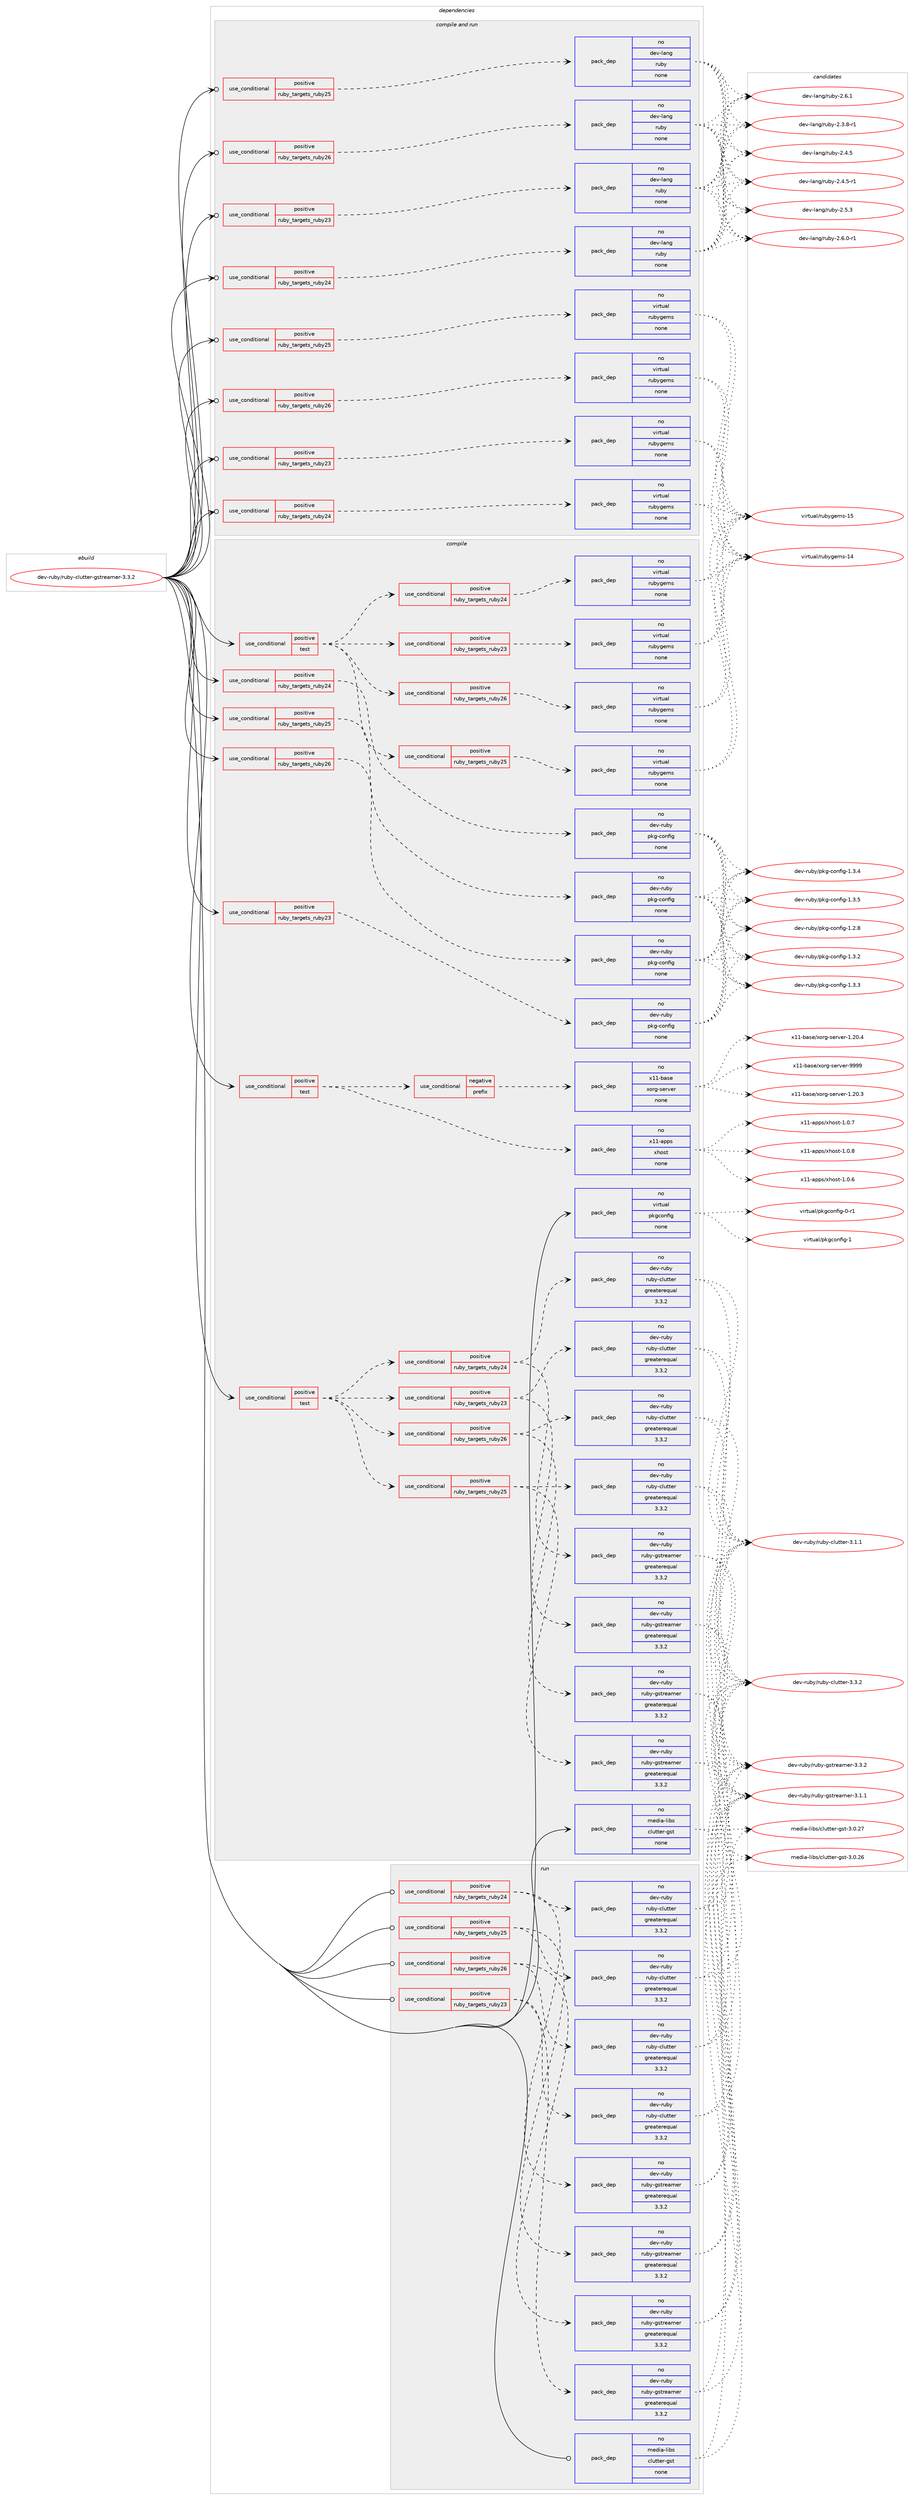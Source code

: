 digraph prolog {

# *************
# Graph options
# *************

newrank=true;
concentrate=true;
compound=true;
graph [rankdir=LR,fontname=Helvetica,fontsize=10,ranksep=1.5];#, ranksep=2.5, nodesep=0.2];
edge  [arrowhead=vee];
node  [fontname=Helvetica,fontsize=10];

# **********
# The ebuild
# **********

subgraph cluster_leftcol {
color=gray;
rank=same;
label=<<i>ebuild</i>>;
id [label="dev-ruby/ruby-clutter-gstreamer-3.3.2", color=red, width=4, href="../dev-ruby/ruby-clutter-gstreamer-3.3.2.svg"];
}

# ****************
# The dependencies
# ****************

subgraph cluster_midcol {
color=gray;
label=<<i>dependencies</i>>;
subgraph cluster_compile {
fillcolor="#eeeeee";
style=filled;
label=<<i>compile</i>>;
subgraph cond414863 {
dependency1522398 [label=<<TABLE BORDER="0" CELLBORDER="1" CELLSPACING="0" CELLPADDING="4"><TR><TD ROWSPAN="3" CELLPADDING="10">use_conditional</TD></TR><TR><TD>positive</TD></TR><TR><TD>ruby_targets_ruby23</TD></TR></TABLE>>, shape=none, color=red];
subgraph pack1084029 {
dependency1522399 [label=<<TABLE BORDER="0" CELLBORDER="1" CELLSPACING="0" CELLPADDING="4" WIDTH="220"><TR><TD ROWSPAN="6" CELLPADDING="30">pack_dep</TD></TR><TR><TD WIDTH="110">no</TD></TR><TR><TD>dev-ruby</TD></TR><TR><TD>pkg-config</TD></TR><TR><TD>none</TD></TR><TR><TD></TD></TR></TABLE>>, shape=none, color=blue];
}
dependency1522398:e -> dependency1522399:w [weight=20,style="dashed",arrowhead="vee"];
}
id:e -> dependency1522398:w [weight=20,style="solid",arrowhead="vee"];
subgraph cond414864 {
dependency1522400 [label=<<TABLE BORDER="0" CELLBORDER="1" CELLSPACING="0" CELLPADDING="4"><TR><TD ROWSPAN="3" CELLPADDING="10">use_conditional</TD></TR><TR><TD>positive</TD></TR><TR><TD>ruby_targets_ruby24</TD></TR></TABLE>>, shape=none, color=red];
subgraph pack1084030 {
dependency1522401 [label=<<TABLE BORDER="0" CELLBORDER="1" CELLSPACING="0" CELLPADDING="4" WIDTH="220"><TR><TD ROWSPAN="6" CELLPADDING="30">pack_dep</TD></TR><TR><TD WIDTH="110">no</TD></TR><TR><TD>dev-ruby</TD></TR><TR><TD>pkg-config</TD></TR><TR><TD>none</TD></TR><TR><TD></TD></TR></TABLE>>, shape=none, color=blue];
}
dependency1522400:e -> dependency1522401:w [weight=20,style="dashed",arrowhead="vee"];
}
id:e -> dependency1522400:w [weight=20,style="solid",arrowhead="vee"];
subgraph cond414865 {
dependency1522402 [label=<<TABLE BORDER="0" CELLBORDER="1" CELLSPACING="0" CELLPADDING="4"><TR><TD ROWSPAN="3" CELLPADDING="10">use_conditional</TD></TR><TR><TD>positive</TD></TR><TR><TD>ruby_targets_ruby25</TD></TR></TABLE>>, shape=none, color=red];
subgraph pack1084031 {
dependency1522403 [label=<<TABLE BORDER="0" CELLBORDER="1" CELLSPACING="0" CELLPADDING="4" WIDTH="220"><TR><TD ROWSPAN="6" CELLPADDING="30">pack_dep</TD></TR><TR><TD WIDTH="110">no</TD></TR><TR><TD>dev-ruby</TD></TR><TR><TD>pkg-config</TD></TR><TR><TD>none</TD></TR><TR><TD></TD></TR></TABLE>>, shape=none, color=blue];
}
dependency1522402:e -> dependency1522403:w [weight=20,style="dashed",arrowhead="vee"];
}
id:e -> dependency1522402:w [weight=20,style="solid",arrowhead="vee"];
subgraph cond414866 {
dependency1522404 [label=<<TABLE BORDER="0" CELLBORDER="1" CELLSPACING="0" CELLPADDING="4"><TR><TD ROWSPAN="3" CELLPADDING="10">use_conditional</TD></TR><TR><TD>positive</TD></TR><TR><TD>ruby_targets_ruby26</TD></TR></TABLE>>, shape=none, color=red];
subgraph pack1084032 {
dependency1522405 [label=<<TABLE BORDER="0" CELLBORDER="1" CELLSPACING="0" CELLPADDING="4" WIDTH="220"><TR><TD ROWSPAN="6" CELLPADDING="30">pack_dep</TD></TR><TR><TD WIDTH="110">no</TD></TR><TR><TD>dev-ruby</TD></TR><TR><TD>pkg-config</TD></TR><TR><TD>none</TD></TR><TR><TD></TD></TR></TABLE>>, shape=none, color=blue];
}
dependency1522404:e -> dependency1522405:w [weight=20,style="dashed",arrowhead="vee"];
}
id:e -> dependency1522404:w [weight=20,style="solid",arrowhead="vee"];
subgraph cond414867 {
dependency1522406 [label=<<TABLE BORDER="0" CELLBORDER="1" CELLSPACING="0" CELLPADDING="4"><TR><TD ROWSPAN="3" CELLPADDING="10">use_conditional</TD></TR><TR><TD>positive</TD></TR><TR><TD>test</TD></TR></TABLE>>, shape=none, color=red];
subgraph cond414868 {
dependency1522407 [label=<<TABLE BORDER="0" CELLBORDER="1" CELLSPACING="0" CELLPADDING="4"><TR><TD ROWSPAN="3" CELLPADDING="10">use_conditional</TD></TR><TR><TD>negative</TD></TR><TR><TD>prefix</TD></TR></TABLE>>, shape=none, color=red];
subgraph pack1084033 {
dependency1522408 [label=<<TABLE BORDER="0" CELLBORDER="1" CELLSPACING="0" CELLPADDING="4" WIDTH="220"><TR><TD ROWSPAN="6" CELLPADDING="30">pack_dep</TD></TR><TR><TD WIDTH="110">no</TD></TR><TR><TD>x11-base</TD></TR><TR><TD>xorg-server</TD></TR><TR><TD>none</TD></TR><TR><TD></TD></TR></TABLE>>, shape=none, color=blue];
}
dependency1522407:e -> dependency1522408:w [weight=20,style="dashed",arrowhead="vee"];
}
dependency1522406:e -> dependency1522407:w [weight=20,style="dashed",arrowhead="vee"];
subgraph pack1084034 {
dependency1522409 [label=<<TABLE BORDER="0" CELLBORDER="1" CELLSPACING="0" CELLPADDING="4" WIDTH="220"><TR><TD ROWSPAN="6" CELLPADDING="30">pack_dep</TD></TR><TR><TD WIDTH="110">no</TD></TR><TR><TD>x11-apps</TD></TR><TR><TD>xhost</TD></TR><TR><TD>none</TD></TR><TR><TD></TD></TR></TABLE>>, shape=none, color=blue];
}
dependency1522406:e -> dependency1522409:w [weight=20,style="dashed",arrowhead="vee"];
}
id:e -> dependency1522406:w [weight=20,style="solid",arrowhead="vee"];
subgraph cond414869 {
dependency1522410 [label=<<TABLE BORDER="0" CELLBORDER="1" CELLSPACING="0" CELLPADDING="4"><TR><TD ROWSPAN="3" CELLPADDING="10">use_conditional</TD></TR><TR><TD>positive</TD></TR><TR><TD>test</TD></TR></TABLE>>, shape=none, color=red];
subgraph cond414870 {
dependency1522411 [label=<<TABLE BORDER="0" CELLBORDER="1" CELLSPACING="0" CELLPADDING="4"><TR><TD ROWSPAN="3" CELLPADDING="10">use_conditional</TD></TR><TR><TD>positive</TD></TR><TR><TD>ruby_targets_ruby23</TD></TR></TABLE>>, shape=none, color=red];
subgraph pack1084035 {
dependency1522412 [label=<<TABLE BORDER="0" CELLBORDER="1" CELLSPACING="0" CELLPADDING="4" WIDTH="220"><TR><TD ROWSPAN="6" CELLPADDING="30">pack_dep</TD></TR><TR><TD WIDTH="110">no</TD></TR><TR><TD>dev-ruby</TD></TR><TR><TD>ruby-clutter</TD></TR><TR><TD>greaterequal</TD></TR><TR><TD>3.3.2</TD></TR></TABLE>>, shape=none, color=blue];
}
dependency1522411:e -> dependency1522412:w [weight=20,style="dashed",arrowhead="vee"];
subgraph pack1084036 {
dependency1522413 [label=<<TABLE BORDER="0" CELLBORDER="1" CELLSPACING="0" CELLPADDING="4" WIDTH="220"><TR><TD ROWSPAN="6" CELLPADDING="30">pack_dep</TD></TR><TR><TD WIDTH="110">no</TD></TR><TR><TD>dev-ruby</TD></TR><TR><TD>ruby-gstreamer</TD></TR><TR><TD>greaterequal</TD></TR><TR><TD>3.3.2</TD></TR></TABLE>>, shape=none, color=blue];
}
dependency1522411:e -> dependency1522413:w [weight=20,style="dashed",arrowhead="vee"];
}
dependency1522410:e -> dependency1522411:w [weight=20,style="dashed",arrowhead="vee"];
subgraph cond414871 {
dependency1522414 [label=<<TABLE BORDER="0" CELLBORDER="1" CELLSPACING="0" CELLPADDING="4"><TR><TD ROWSPAN="3" CELLPADDING="10">use_conditional</TD></TR><TR><TD>positive</TD></TR><TR><TD>ruby_targets_ruby24</TD></TR></TABLE>>, shape=none, color=red];
subgraph pack1084037 {
dependency1522415 [label=<<TABLE BORDER="0" CELLBORDER="1" CELLSPACING="0" CELLPADDING="4" WIDTH="220"><TR><TD ROWSPAN="6" CELLPADDING="30">pack_dep</TD></TR><TR><TD WIDTH="110">no</TD></TR><TR><TD>dev-ruby</TD></TR><TR><TD>ruby-clutter</TD></TR><TR><TD>greaterequal</TD></TR><TR><TD>3.3.2</TD></TR></TABLE>>, shape=none, color=blue];
}
dependency1522414:e -> dependency1522415:w [weight=20,style="dashed",arrowhead="vee"];
subgraph pack1084038 {
dependency1522416 [label=<<TABLE BORDER="0" CELLBORDER="1" CELLSPACING="0" CELLPADDING="4" WIDTH="220"><TR><TD ROWSPAN="6" CELLPADDING="30">pack_dep</TD></TR><TR><TD WIDTH="110">no</TD></TR><TR><TD>dev-ruby</TD></TR><TR><TD>ruby-gstreamer</TD></TR><TR><TD>greaterequal</TD></TR><TR><TD>3.3.2</TD></TR></TABLE>>, shape=none, color=blue];
}
dependency1522414:e -> dependency1522416:w [weight=20,style="dashed",arrowhead="vee"];
}
dependency1522410:e -> dependency1522414:w [weight=20,style="dashed",arrowhead="vee"];
subgraph cond414872 {
dependency1522417 [label=<<TABLE BORDER="0" CELLBORDER="1" CELLSPACING="0" CELLPADDING="4"><TR><TD ROWSPAN="3" CELLPADDING="10">use_conditional</TD></TR><TR><TD>positive</TD></TR><TR><TD>ruby_targets_ruby25</TD></TR></TABLE>>, shape=none, color=red];
subgraph pack1084039 {
dependency1522418 [label=<<TABLE BORDER="0" CELLBORDER="1" CELLSPACING="0" CELLPADDING="4" WIDTH="220"><TR><TD ROWSPAN="6" CELLPADDING="30">pack_dep</TD></TR><TR><TD WIDTH="110">no</TD></TR><TR><TD>dev-ruby</TD></TR><TR><TD>ruby-clutter</TD></TR><TR><TD>greaterequal</TD></TR><TR><TD>3.3.2</TD></TR></TABLE>>, shape=none, color=blue];
}
dependency1522417:e -> dependency1522418:w [weight=20,style="dashed",arrowhead="vee"];
subgraph pack1084040 {
dependency1522419 [label=<<TABLE BORDER="0" CELLBORDER="1" CELLSPACING="0" CELLPADDING="4" WIDTH="220"><TR><TD ROWSPAN="6" CELLPADDING="30">pack_dep</TD></TR><TR><TD WIDTH="110">no</TD></TR><TR><TD>dev-ruby</TD></TR><TR><TD>ruby-gstreamer</TD></TR><TR><TD>greaterequal</TD></TR><TR><TD>3.3.2</TD></TR></TABLE>>, shape=none, color=blue];
}
dependency1522417:e -> dependency1522419:w [weight=20,style="dashed",arrowhead="vee"];
}
dependency1522410:e -> dependency1522417:w [weight=20,style="dashed",arrowhead="vee"];
subgraph cond414873 {
dependency1522420 [label=<<TABLE BORDER="0" CELLBORDER="1" CELLSPACING="0" CELLPADDING="4"><TR><TD ROWSPAN="3" CELLPADDING="10">use_conditional</TD></TR><TR><TD>positive</TD></TR><TR><TD>ruby_targets_ruby26</TD></TR></TABLE>>, shape=none, color=red];
subgraph pack1084041 {
dependency1522421 [label=<<TABLE BORDER="0" CELLBORDER="1" CELLSPACING="0" CELLPADDING="4" WIDTH="220"><TR><TD ROWSPAN="6" CELLPADDING="30">pack_dep</TD></TR><TR><TD WIDTH="110">no</TD></TR><TR><TD>dev-ruby</TD></TR><TR><TD>ruby-clutter</TD></TR><TR><TD>greaterequal</TD></TR><TR><TD>3.3.2</TD></TR></TABLE>>, shape=none, color=blue];
}
dependency1522420:e -> dependency1522421:w [weight=20,style="dashed",arrowhead="vee"];
subgraph pack1084042 {
dependency1522422 [label=<<TABLE BORDER="0" CELLBORDER="1" CELLSPACING="0" CELLPADDING="4" WIDTH="220"><TR><TD ROWSPAN="6" CELLPADDING="30">pack_dep</TD></TR><TR><TD WIDTH="110">no</TD></TR><TR><TD>dev-ruby</TD></TR><TR><TD>ruby-gstreamer</TD></TR><TR><TD>greaterequal</TD></TR><TR><TD>3.3.2</TD></TR></TABLE>>, shape=none, color=blue];
}
dependency1522420:e -> dependency1522422:w [weight=20,style="dashed",arrowhead="vee"];
}
dependency1522410:e -> dependency1522420:w [weight=20,style="dashed",arrowhead="vee"];
}
id:e -> dependency1522410:w [weight=20,style="solid",arrowhead="vee"];
subgraph cond414874 {
dependency1522423 [label=<<TABLE BORDER="0" CELLBORDER="1" CELLSPACING="0" CELLPADDING="4"><TR><TD ROWSPAN="3" CELLPADDING="10">use_conditional</TD></TR><TR><TD>positive</TD></TR><TR><TD>test</TD></TR></TABLE>>, shape=none, color=red];
subgraph cond414875 {
dependency1522424 [label=<<TABLE BORDER="0" CELLBORDER="1" CELLSPACING="0" CELLPADDING="4"><TR><TD ROWSPAN="3" CELLPADDING="10">use_conditional</TD></TR><TR><TD>positive</TD></TR><TR><TD>ruby_targets_ruby23</TD></TR></TABLE>>, shape=none, color=red];
subgraph pack1084043 {
dependency1522425 [label=<<TABLE BORDER="0" CELLBORDER="1" CELLSPACING="0" CELLPADDING="4" WIDTH="220"><TR><TD ROWSPAN="6" CELLPADDING="30">pack_dep</TD></TR><TR><TD WIDTH="110">no</TD></TR><TR><TD>virtual</TD></TR><TR><TD>rubygems</TD></TR><TR><TD>none</TD></TR><TR><TD></TD></TR></TABLE>>, shape=none, color=blue];
}
dependency1522424:e -> dependency1522425:w [weight=20,style="dashed",arrowhead="vee"];
}
dependency1522423:e -> dependency1522424:w [weight=20,style="dashed",arrowhead="vee"];
subgraph cond414876 {
dependency1522426 [label=<<TABLE BORDER="0" CELLBORDER="1" CELLSPACING="0" CELLPADDING="4"><TR><TD ROWSPAN="3" CELLPADDING="10">use_conditional</TD></TR><TR><TD>positive</TD></TR><TR><TD>ruby_targets_ruby24</TD></TR></TABLE>>, shape=none, color=red];
subgraph pack1084044 {
dependency1522427 [label=<<TABLE BORDER="0" CELLBORDER="1" CELLSPACING="0" CELLPADDING="4" WIDTH="220"><TR><TD ROWSPAN="6" CELLPADDING="30">pack_dep</TD></TR><TR><TD WIDTH="110">no</TD></TR><TR><TD>virtual</TD></TR><TR><TD>rubygems</TD></TR><TR><TD>none</TD></TR><TR><TD></TD></TR></TABLE>>, shape=none, color=blue];
}
dependency1522426:e -> dependency1522427:w [weight=20,style="dashed",arrowhead="vee"];
}
dependency1522423:e -> dependency1522426:w [weight=20,style="dashed",arrowhead="vee"];
subgraph cond414877 {
dependency1522428 [label=<<TABLE BORDER="0" CELLBORDER="1" CELLSPACING="0" CELLPADDING="4"><TR><TD ROWSPAN="3" CELLPADDING="10">use_conditional</TD></TR><TR><TD>positive</TD></TR><TR><TD>ruby_targets_ruby25</TD></TR></TABLE>>, shape=none, color=red];
subgraph pack1084045 {
dependency1522429 [label=<<TABLE BORDER="0" CELLBORDER="1" CELLSPACING="0" CELLPADDING="4" WIDTH="220"><TR><TD ROWSPAN="6" CELLPADDING="30">pack_dep</TD></TR><TR><TD WIDTH="110">no</TD></TR><TR><TD>virtual</TD></TR><TR><TD>rubygems</TD></TR><TR><TD>none</TD></TR><TR><TD></TD></TR></TABLE>>, shape=none, color=blue];
}
dependency1522428:e -> dependency1522429:w [weight=20,style="dashed",arrowhead="vee"];
}
dependency1522423:e -> dependency1522428:w [weight=20,style="dashed",arrowhead="vee"];
subgraph cond414878 {
dependency1522430 [label=<<TABLE BORDER="0" CELLBORDER="1" CELLSPACING="0" CELLPADDING="4"><TR><TD ROWSPAN="3" CELLPADDING="10">use_conditional</TD></TR><TR><TD>positive</TD></TR><TR><TD>ruby_targets_ruby26</TD></TR></TABLE>>, shape=none, color=red];
subgraph pack1084046 {
dependency1522431 [label=<<TABLE BORDER="0" CELLBORDER="1" CELLSPACING="0" CELLPADDING="4" WIDTH="220"><TR><TD ROWSPAN="6" CELLPADDING="30">pack_dep</TD></TR><TR><TD WIDTH="110">no</TD></TR><TR><TD>virtual</TD></TR><TR><TD>rubygems</TD></TR><TR><TD>none</TD></TR><TR><TD></TD></TR></TABLE>>, shape=none, color=blue];
}
dependency1522430:e -> dependency1522431:w [weight=20,style="dashed",arrowhead="vee"];
}
dependency1522423:e -> dependency1522430:w [weight=20,style="dashed",arrowhead="vee"];
}
id:e -> dependency1522423:w [weight=20,style="solid",arrowhead="vee"];
subgraph pack1084047 {
dependency1522432 [label=<<TABLE BORDER="0" CELLBORDER="1" CELLSPACING="0" CELLPADDING="4" WIDTH="220"><TR><TD ROWSPAN="6" CELLPADDING="30">pack_dep</TD></TR><TR><TD WIDTH="110">no</TD></TR><TR><TD>media-libs</TD></TR><TR><TD>clutter-gst</TD></TR><TR><TD>none</TD></TR><TR><TD></TD></TR></TABLE>>, shape=none, color=blue];
}
id:e -> dependency1522432:w [weight=20,style="solid",arrowhead="vee"];
subgraph pack1084048 {
dependency1522433 [label=<<TABLE BORDER="0" CELLBORDER="1" CELLSPACING="0" CELLPADDING="4" WIDTH="220"><TR><TD ROWSPAN="6" CELLPADDING="30">pack_dep</TD></TR><TR><TD WIDTH="110">no</TD></TR><TR><TD>virtual</TD></TR><TR><TD>pkgconfig</TD></TR><TR><TD>none</TD></TR><TR><TD></TD></TR></TABLE>>, shape=none, color=blue];
}
id:e -> dependency1522433:w [weight=20,style="solid",arrowhead="vee"];
}
subgraph cluster_compileandrun {
fillcolor="#eeeeee";
style=filled;
label=<<i>compile and run</i>>;
subgraph cond414879 {
dependency1522434 [label=<<TABLE BORDER="0" CELLBORDER="1" CELLSPACING="0" CELLPADDING="4"><TR><TD ROWSPAN="3" CELLPADDING="10">use_conditional</TD></TR><TR><TD>positive</TD></TR><TR><TD>ruby_targets_ruby23</TD></TR></TABLE>>, shape=none, color=red];
subgraph pack1084049 {
dependency1522435 [label=<<TABLE BORDER="0" CELLBORDER="1" CELLSPACING="0" CELLPADDING="4" WIDTH="220"><TR><TD ROWSPAN="6" CELLPADDING="30">pack_dep</TD></TR><TR><TD WIDTH="110">no</TD></TR><TR><TD>dev-lang</TD></TR><TR><TD>ruby</TD></TR><TR><TD>none</TD></TR><TR><TD></TD></TR></TABLE>>, shape=none, color=blue];
}
dependency1522434:e -> dependency1522435:w [weight=20,style="dashed",arrowhead="vee"];
}
id:e -> dependency1522434:w [weight=20,style="solid",arrowhead="odotvee"];
subgraph cond414880 {
dependency1522436 [label=<<TABLE BORDER="0" CELLBORDER="1" CELLSPACING="0" CELLPADDING="4"><TR><TD ROWSPAN="3" CELLPADDING="10">use_conditional</TD></TR><TR><TD>positive</TD></TR><TR><TD>ruby_targets_ruby23</TD></TR></TABLE>>, shape=none, color=red];
subgraph pack1084050 {
dependency1522437 [label=<<TABLE BORDER="0" CELLBORDER="1" CELLSPACING="0" CELLPADDING="4" WIDTH="220"><TR><TD ROWSPAN="6" CELLPADDING="30">pack_dep</TD></TR><TR><TD WIDTH="110">no</TD></TR><TR><TD>virtual</TD></TR><TR><TD>rubygems</TD></TR><TR><TD>none</TD></TR><TR><TD></TD></TR></TABLE>>, shape=none, color=blue];
}
dependency1522436:e -> dependency1522437:w [weight=20,style="dashed",arrowhead="vee"];
}
id:e -> dependency1522436:w [weight=20,style="solid",arrowhead="odotvee"];
subgraph cond414881 {
dependency1522438 [label=<<TABLE BORDER="0" CELLBORDER="1" CELLSPACING="0" CELLPADDING="4"><TR><TD ROWSPAN="3" CELLPADDING="10">use_conditional</TD></TR><TR><TD>positive</TD></TR><TR><TD>ruby_targets_ruby24</TD></TR></TABLE>>, shape=none, color=red];
subgraph pack1084051 {
dependency1522439 [label=<<TABLE BORDER="0" CELLBORDER="1" CELLSPACING="0" CELLPADDING="4" WIDTH="220"><TR><TD ROWSPAN="6" CELLPADDING="30">pack_dep</TD></TR><TR><TD WIDTH="110">no</TD></TR><TR><TD>dev-lang</TD></TR><TR><TD>ruby</TD></TR><TR><TD>none</TD></TR><TR><TD></TD></TR></TABLE>>, shape=none, color=blue];
}
dependency1522438:e -> dependency1522439:w [weight=20,style="dashed",arrowhead="vee"];
}
id:e -> dependency1522438:w [weight=20,style="solid",arrowhead="odotvee"];
subgraph cond414882 {
dependency1522440 [label=<<TABLE BORDER="0" CELLBORDER="1" CELLSPACING="0" CELLPADDING="4"><TR><TD ROWSPAN="3" CELLPADDING="10">use_conditional</TD></TR><TR><TD>positive</TD></TR><TR><TD>ruby_targets_ruby24</TD></TR></TABLE>>, shape=none, color=red];
subgraph pack1084052 {
dependency1522441 [label=<<TABLE BORDER="0" CELLBORDER="1" CELLSPACING="0" CELLPADDING="4" WIDTH="220"><TR><TD ROWSPAN="6" CELLPADDING="30">pack_dep</TD></TR><TR><TD WIDTH="110">no</TD></TR><TR><TD>virtual</TD></TR><TR><TD>rubygems</TD></TR><TR><TD>none</TD></TR><TR><TD></TD></TR></TABLE>>, shape=none, color=blue];
}
dependency1522440:e -> dependency1522441:w [weight=20,style="dashed",arrowhead="vee"];
}
id:e -> dependency1522440:w [weight=20,style="solid",arrowhead="odotvee"];
subgraph cond414883 {
dependency1522442 [label=<<TABLE BORDER="0" CELLBORDER="1" CELLSPACING="0" CELLPADDING="4"><TR><TD ROWSPAN="3" CELLPADDING="10">use_conditional</TD></TR><TR><TD>positive</TD></TR><TR><TD>ruby_targets_ruby25</TD></TR></TABLE>>, shape=none, color=red];
subgraph pack1084053 {
dependency1522443 [label=<<TABLE BORDER="0" CELLBORDER="1" CELLSPACING="0" CELLPADDING="4" WIDTH="220"><TR><TD ROWSPAN="6" CELLPADDING="30">pack_dep</TD></TR><TR><TD WIDTH="110">no</TD></TR><TR><TD>dev-lang</TD></TR><TR><TD>ruby</TD></TR><TR><TD>none</TD></TR><TR><TD></TD></TR></TABLE>>, shape=none, color=blue];
}
dependency1522442:e -> dependency1522443:w [weight=20,style="dashed",arrowhead="vee"];
}
id:e -> dependency1522442:w [weight=20,style="solid",arrowhead="odotvee"];
subgraph cond414884 {
dependency1522444 [label=<<TABLE BORDER="0" CELLBORDER="1" CELLSPACING="0" CELLPADDING="4"><TR><TD ROWSPAN="3" CELLPADDING="10">use_conditional</TD></TR><TR><TD>positive</TD></TR><TR><TD>ruby_targets_ruby25</TD></TR></TABLE>>, shape=none, color=red];
subgraph pack1084054 {
dependency1522445 [label=<<TABLE BORDER="0" CELLBORDER="1" CELLSPACING="0" CELLPADDING="4" WIDTH="220"><TR><TD ROWSPAN="6" CELLPADDING="30">pack_dep</TD></TR><TR><TD WIDTH="110">no</TD></TR><TR><TD>virtual</TD></TR><TR><TD>rubygems</TD></TR><TR><TD>none</TD></TR><TR><TD></TD></TR></TABLE>>, shape=none, color=blue];
}
dependency1522444:e -> dependency1522445:w [weight=20,style="dashed",arrowhead="vee"];
}
id:e -> dependency1522444:w [weight=20,style="solid",arrowhead="odotvee"];
subgraph cond414885 {
dependency1522446 [label=<<TABLE BORDER="0" CELLBORDER="1" CELLSPACING="0" CELLPADDING="4"><TR><TD ROWSPAN="3" CELLPADDING="10">use_conditional</TD></TR><TR><TD>positive</TD></TR><TR><TD>ruby_targets_ruby26</TD></TR></TABLE>>, shape=none, color=red];
subgraph pack1084055 {
dependency1522447 [label=<<TABLE BORDER="0" CELLBORDER="1" CELLSPACING="0" CELLPADDING="4" WIDTH="220"><TR><TD ROWSPAN="6" CELLPADDING="30">pack_dep</TD></TR><TR><TD WIDTH="110">no</TD></TR><TR><TD>dev-lang</TD></TR><TR><TD>ruby</TD></TR><TR><TD>none</TD></TR><TR><TD></TD></TR></TABLE>>, shape=none, color=blue];
}
dependency1522446:e -> dependency1522447:w [weight=20,style="dashed",arrowhead="vee"];
}
id:e -> dependency1522446:w [weight=20,style="solid",arrowhead="odotvee"];
subgraph cond414886 {
dependency1522448 [label=<<TABLE BORDER="0" CELLBORDER="1" CELLSPACING="0" CELLPADDING="4"><TR><TD ROWSPAN="3" CELLPADDING="10">use_conditional</TD></TR><TR><TD>positive</TD></TR><TR><TD>ruby_targets_ruby26</TD></TR></TABLE>>, shape=none, color=red];
subgraph pack1084056 {
dependency1522449 [label=<<TABLE BORDER="0" CELLBORDER="1" CELLSPACING="0" CELLPADDING="4" WIDTH="220"><TR><TD ROWSPAN="6" CELLPADDING="30">pack_dep</TD></TR><TR><TD WIDTH="110">no</TD></TR><TR><TD>virtual</TD></TR><TR><TD>rubygems</TD></TR><TR><TD>none</TD></TR><TR><TD></TD></TR></TABLE>>, shape=none, color=blue];
}
dependency1522448:e -> dependency1522449:w [weight=20,style="dashed",arrowhead="vee"];
}
id:e -> dependency1522448:w [weight=20,style="solid",arrowhead="odotvee"];
}
subgraph cluster_run {
fillcolor="#eeeeee";
style=filled;
label=<<i>run</i>>;
subgraph cond414887 {
dependency1522450 [label=<<TABLE BORDER="0" CELLBORDER="1" CELLSPACING="0" CELLPADDING="4"><TR><TD ROWSPAN="3" CELLPADDING="10">use_conditional</TD></TR><TR><TD>positive</TD></TR><TR><TD>ruby_targets_ruby23</TD></TR></TABLE>>, shape=none, color=red];
subgraph pack1084057 {
dependency1522451 [label=<<TABLE BORDER="0" CELLBORDER="1" CELLSPACING="0" CELLPADDING="4" WIDTH="220"><TR><TD ROWSPAN="6" CELLPADDING="30">pack_dep</TD></TR><TR><TD WIDTH="110">no</TD></TR><TR><TD>dev-ruby</TD></TR><TR><TD>ruby-clutter</TD></TR><TR><TD>greaterequal</TD></TR><TR><TD>3.3.2</TD></TR></TABLE>>, shape=none, color=blue];
}
dependency1522450:e -> dependency1522451:w [weight=20,style="dashed",arrowhead="vee"];
subgraph pack1084058 {
dependency1522452 [label=<<TABLE BORDER="0" CELLBORDER="1" CELLSPACING="0" CELLPADDING="4" WIDTH="220"><TR><TD ROWSPAN="6" CELLPADDING="30">pack_dep</TD></TR><TR><TD WIDTH="110">no</TD></TR><TR><TD>dev-ruby</TD></TR><TR><TD>ruby-gstreamer</TD></TR><TR><TD>greaterequal</TD></TR><TR><TD>3.3.2</TD></TR></TABLE>>, shape=none, color=blue];
}
dependency1522450:e -> dependency1522452:w [weight=20,style="dashed",arrowhead="vee"];
}
id:e -> dependency1522450:w [weight=20,style="solid",arrowhead="odot"];
subgraph cond414888 {
dependency1522453 [label=<<TABLE BORDER="0" CELLBORDER="1" CELLSPACING="0" CELLPADDING="4"><TR><TD ROWSPAN="3" CELLPADDING="10">use_conditional</TD></TR><TR><TD>positive</TD></TR><TR><TD>ruby_targets_ruby24</TD></TR></TABLE>>, shape=none, color=red];
subgraph pack1084059 {
dependency1522454 [label=<<TABLE BORDER="0" CELLBORDER="1" CELLSPACING="0" CELLPADDING="4" WIDTH="220"><TR><TD ROWSPAN="6" CELLPADDING="30">pack_dep</TD></TR><TR><TD WIDTH="110">no</TD></TR><TR><TD>dev-ruby</TD></TR><TR><TD>ruby-clutter</TD></TR><TR><TD>greaterequal</TD></TR><TR><TD>3.3.2</TD></TR></TABLE>>, shape=none, color=blue];
}
dependency1522453:e -> dependency1522454:w [weight=20,style="dashed",arrowhead="vee"];
subgraph pack1084060 {
dependency1522455 [label=<<TABLE BORDER="0" CELLBORDER="1" CELLSPACING="0" CELLPADDING="4" WIDTH="220"><TR><TD ROWSPAN="6" CELLPADDING="30">pack_dep</TD></TR><TR><TD WIDTH="110">no</TD></TR><TR><TD>dev-ruby</TD></TR><TR><TD>ruby-gstreamer</TD></TR><TR><TD>greaterequal</TD></TR><TR><TD>3.3.2</TD></TR></TABLE>>, shape=none, color=blue];
}
dependency1522453:e -> dependency1522455:w [weight=20,style="dashed",arrowhead="vee"];
}
id:e -> dependency1522453:w [weight=20,style="solid",arrowhead="odot"];
subgraph cond414889 {
dependency1522456 [label=<<TABLE BORDER="0" CELLBORDER="1" CELLSPACING="0" CELLPADDING="4"><TR><TD ROWSPAN="3" CELLPADDING="10">use_conditional</TD></TR><TR><TD>positive</TD></TR><TR><TD>ruby_targets_ruby25</TD></TR></TABLE>>, shape=none, color=red];
subgraph pack1084061 {
dependency1522457 [label=<<TABLE BORDER="0" CELLBORDER="1" CELLSPACING="0" CELLPADDING="4" WIDTH="220"><TR><TD ROWSPAN="6" CELLPADDING="30">pack_dep</TD></TR><TR><TD WIDTH="110">no</TD></TR><TR><TD>dev-ruby</TD></TR><TR><TD>ruby-clutter</TD></TR><TR><TD>greaterequal</TD></TR><TR><TD>3.3.2</TD></TR></TABLE>>, shape=none, color=blue];
}
dependency1522456:e -> dependency1522457:w [weight=20,style="dashed",arrowhead="vee"];
subgraph pack1084062 {
dependency1522458 [label=<<TABLE BORDER="0" CELLBORDER="1" CELLSPACING="0" CELLPADDING="4" WIDTH="220"><TR><TD ROWSPAN="6" CELLPADDING="30">pack_dep</TD></TR><TR><TD WIDTH="110">no</TD></TR><TR><TD>dev-ruby</TD></TR><TR><TD>ruby-gstreamer</TD></TR><TR><TD>greaterequal</TD></TR><TR><TD>3.3.2</TD></TR></TABLE>>, shape=none, color=blue];
}
dependency1522456:e -> dependency1522458:w [weight=20,style="dashed",arrowhead="vee"];
}
id:e -> dependency1522456:w [weight=20,style="solid",arrowhead="odot"];
subgraph cond414890 {
dependency1522459 [label=<<TABLE BORDER="0" CELLBORDER="1" CELLSPACING="0" CELLPADDING="4"><TR><TD ROWSPAN="3" CELLPADDING="10">use_conditional</TD></TR><TR><TD>positive</TD></TR><TR><TD>ruby_targets_ruby26</TD></TR></TABLE>>, shape=none, color=red];
subgraph pack1084063 {
dependency1522460 [label=<<TABLE BORDER="0" CELLBORDER="1" CELLSPACING="0" CELLPADDING="4" WIDTH="220"><TR><TD ROWSPAN="6" CELLPADDING="30">pack_dep</TD></TR><TR><TD WIDTH="110">no</TD></TR><TR><TD>dev-ruby</TD></TR><TR><TD>ruby-clutter</TD></TR><TR><TD>greaterequal</TD></TR><TR><TD>3.3.2</TD></TR></TABLE>>, shape=none, color=blue];
}
dependency1522459:e -> dependency1522460:w [weight=20,style="dashed",arrowhead="vee"];
subgraph pack1084064 {
dependency1522461 [label=<<TABLE BORDER="0" CELLBORDER="1" CELLSPACING="0" CELLPADDING="4" WIDTH="220"><TR><TD ROWSPAN="6" CELLPADDING="30">pack_dep</TD></TR><TR><TD WIDTH="110">no</TD></TR><TR><TD>dev-ruby</TD></TR><TR><TD>ruby-gstreamer</TD></TR><TR><TD>greaterequal</TD></TR><TR><TD>3.3.2</TD></TR></TABLE>>, shape=none, color=blue];
}
dependency1522459:e -> dependency1522461:w [weight=20,style="dashed",arrowhead="vee"];
}
id:e -> dependency1522459:w [weight=20,style="solid",arrowhead="odot"];
subgraph pack1084065 {
dependency1522462 [label=<<TABLE BORDER="0" CELLBORDER="1" CELLSPACING="0" CELLPADDING="4" WIDTH="220"><TR><TD ROWSPAN="6" CELLPADDING="30">pack_dep</TD></TR><TR><TD WIDTH="110">no</TD></TR><TR><TD>media-libs</TD></TR><TR><TD>clutter-gst</TD></TR><TR><TD>none</TD></TR><TR><TD></TD></TR></TABLE>>, shape=none, color=blue];
}
id:e -> dependency1522462:w [weight=20,style="solid",arrowhead="odot"];
}
}

# **************
# The candidates
# **************

subgraph cluster_choices {
rank=same;
color=gray;
label=<<i>candidates</i>>;

subgraph choice1084029 {
color=black;
nodesep=1;
choice1001011184511411798121471121071034599111110102105103454946504656 [label="dev-ruby/pkg-config-1.2.8", color=red, width=4,href="../dev-ruby/pkg-config-1.2.8.svg"];
choice1001011184511411798121471121071034599111110102105103454946514650 [label="dev-ruby/pkg-config-1.3.2", color=red, width=4,href="../dev-ruby/pkg-config-1.3.2.svg"];
choice1001011184511411798121471121071034599111110102105103454946514651 [label="dev-ruby/pkg-config-1.3.3", color=red, width=4,href="../dev-ruby/pkg-config-1.3.3.svg"];
choice1001011184511411798121471121071034599111110102105103454946514652 [label="dev-ruby/pkg-config-1.3.4", color=red, width=4,href="../dev-ruby/pkg-config-1.3.4.svg"];
choice1001011184511411798121471121071034599111110102105103454946514653 [label="dev-ruby/pkg-config-1.3.5", color=red, width=4,href="../dev-ruby/pkg-config-1.3.5.svg"];
dependency1522399:e -> choice1001011184511411798121471121071034599111110102105103454946504656:w [style=dotted,weight="100"];
dependency1522399:e -> choice1001011184511411798121471121071034599111110102105103454946514650:w [style=dotted,weight="100"];
dependency1522399:e -> choice1001011184511411798121471121071034599111110102105103454946514651:w [style=dotted,weight="100"];
dependency1522399:e -> choice1001011184511411798121471121071034599111110102105103454946514652:w [style=dotted,weight="100"];
dependency1522399:e -> choice1001011184511411798121471121071034599111110102105103454946514653:w [style=dotted,weight="100"];
}
subgraph choice1084030 {
color=black;
nodesep=1;
choice1001011184511411798121471121071034599111110102105103454946504656 [label="dev-ruby/pkg-config-1.2.8", color=red, width=4,href="../dev-ruby/pkg-config-1.2.8.svg"];
choice1001011184511411798121471121071034599111110102105103454946514650 [label="dev-ruby/pkg-config-1.3.2", color=red, width=4,href="../dev-ruby/pkg-config-1.3.2.svg"];
choice1001011184511411798121471121071034599111110102105103454946514651 [label="dev-ruby/pkg-config-1.3.3", color=red, width=4,href="../dev-ruby/pkg-config-1.3.3.svg"];
choice1001011184511411798121471121071034599111110102105103454946514652 [label="dev-ruby/pkg-config-1.3.4", color=red, width=4,href="../dev-ruby/pkg-config-1.3.4.svg"];
choice1001011184511411798121471121071034599111110102105103454946514653 [label="dev-ruby/pkg-config-1.3.5", color=red, width=4,href="../dev-ruby/pkg-config-1.3.5.svg"];
dependency1522401:e -> choice1001011184511411798121471121071034599111110102105103454946504656:w [style=dotted,weight="100"];
dependency1522401:e -> choice1001011184511411798121471121071034599111110102105103454946514650:w [style=dotted,weight="100"];
dependency1522401:e -> choice1001011184511411798121471121071034599111110102105103454946514651:w [style=dotted,weight="100"];
dependency1522401:e -> choice1001011184511411798121471121071034599111110102105103454946514652:w [style=dotted,weight="100"];
dependency1522401:e -> choice1001011184511411798121471121071034599111110102105103454946514653:w [style=dotted,weight="100"];
}
subgraph choice1084031 {
color=black;
nodesep=1;
choice1001011184511411798121471121071034599111110102105103454946504656 [label="dev-ruby/pkg-config-1.2.8", color=red, width=4,href="../dev-ruby/pkg-config-1.2.8.svg"];
choice1001011184511411798121471121071034599111110102105103454946514650 [label="dev-ruby/pkg-config-1.3.2", color=red, width=4,href="../dev-ruby/pkg-config-1.3.2.svg"];
choice1001011184511411798121471121071034599111110102105103454946514651 [label="dev-ruby/pkg-config-1.3.3", color=red, width=4,href="../dev-ruby/pkg-config-1.3.3.svg"];
choice1001011184511411798121471121071034599111110102105103454946514652 [label="dev-ruby/pkg-config-1.3.4", color=red, width=4,href="../dev-ruby/pkg-config-1.3.4.svg"];
choice1001011184511411798121471121071034599111110102105103454946514653 [label="dev-ruby/pkg-config-1.3.5", color=red, width=4,href="../dev-ruby/pkg-config-1.3.5.svg"];
dependency1522403:e -> choice1001011184511411798121471121071034599111110102105103454946504656:w [style=dotted,weight="100"];
dependency1522403:e -> choice1001011184511411798121471121071034599111110102105103454946514650:w [style=dotted,weight="100"];
dependency1522403:e -> choice1001011184511411798121471121071034599111110102105103454946514651:w [style=dotted,weight="100"];
dependency1522403:e -> choice1001011184511411798121471121071034599111110102105103454946514652:w [style=dotted,weight="100"];
dependency1522403:e -> choice1001011184511411798121471121071034599111110102105103454946514653:w [style=dotted,weight="100"];
}
subgraph choice1084032 {
color=black;
nodesep=1;
choice1001011184511411798121471121071034599111110102105103454946504656 [label="dev-ruby/pkg-config-1.2.8", color=red, width=4,href="../dev-ruby/pkg-config-1.2.8.svg"];
choice1001011184511411798121471121071034599111110102105103454946514650 [label="dev-ruby/pkg-config-1.3.2", color=red, width=4,href="../dev-ruby/pkg-config-1.3.2.svg"];
choice1001011184511411798121471121071034599111110102105103454946514651 [label="dev-ruby/pkg-config-1.3.3", color=red, width=4,href="../dev-ruby/pkg-config-1.3.3.svg"];
choice1001011184511411798121471121071034599111110102105103454946514652 [label="dev-ruby/pkg-config-1.3.4", color=red, width=4,href="../dev-ruby/pkg-config-1.3.4.svg"];
choice1001011184511411798121471121071034599111110102105103454946514653 [label="dev-ruby/pkg-config-1.3.5", color=red, width=4,href="../dev-ruby/pkg-config-1.3.5.svg"];
dependency1522405:e -> choice1001011184511411798121471121071034599111110102105103454946504656:w [style=dotted,weight="100"];
dependency1522405:e -> choice1001011184511411798121471121071034599111110102105103454946514650:w [style=dotted,weight="100"];
dependency1522405:e -> choice1001011184511411798121471121071034599111110102105103454946514651:w [style=dotted,weight="100"];
dependency1522405:e -> choice1001011184511411798121471121071034599111110102105103454946514652:w [style=dotted,weight="100"];
dependency1522405:e -> choice1001011184511411798121471121071034599111110102105103454946514653:w [style=dotted,weight="100"];
}
subgraph choice1084033 {
color=black;
nodesep=1;
choice1204949459897115101471201111141034511510111411810111445494650484651 [label="x11-base/xorg-server-1.20.3", color=red, width=4,href="../x11-base/xorg-server-1.20.3.svg"];
choice1204949459897115101471201111141034511510111411810111445494650484652 [label="x11-base/xorg-server-1.20.4", color=red, width=4,href="../x11-base/xorg-server-1.20.4.svg"];
choice120494945989711510147120111114103451151011141181011144557575757 [label="x11-base/xorg-server-9999", color=red, width=4,href="../x11-base/xorg-server-9999.svg"];
dependency1522408:e -> choice1204949459897115101471201111141034511510111411810111445494650484651:w [style=dotted,weight="100"];
dependency1522408:e -> choice1204949459897115101471201111141034511510111411810111445494650484652:w [style=dotted,weight="100"];
dependency1522408:e -> choice120494945989711510147120111114103451151011141181011144557575757:w [style=dotted,weight="100"];
}
subgraph choice1084034 {
color=black;
nodesep=1;
choice1204949459711211211547120104111115116454946484654 [label="x11-apps/xhost-1.0.6", color=red, width=4,href="../x11-apps/xhost-1.0.6.svg"];
choice1204949459711211211547120104111115116454946484655 [label="x11-apps/xhost-1.0.7", color=red, width=4,href="../x11-apps/xhost-1.0.7.svg"];
choice1204949459711211211547120104111115116454946484656 [label="x11-apps/xhost-1.0.8", color=red, width=4,href="../x11-apps/xhost-1.0.8.svg"];
dependency1522409:e -> choice1204949459711211211547120104111115116454946484654:w [style=dotted,weight="100"];
dependency1522409:e -> choice1204949459711211211547120104111115116454946484655:w [style=dotted,weight="100"];
dependency1522409:e -> choice1204949459711211211547120104111115116454946484656:w [style=dotted,weight="100"];
}
subgraph choice1084035 {
color=black;
nodesep=1;
choice100101118451141179812147114117981214599108117116116101114455146494649 [label="dev-ruby/ruby-clutter-3.1.1", color=red, width=4,href="../dev-ruby/ruby-clutter-3.1.1.svg"];
choice100101118451141179812147114117981214599108117116116101114455146514650 [label="dev-ruby/ruby-clutter-3.3.2", color=red, width=4,href="../dev-ruby/ruby-clutter-3.3.2.svg"];
dependency1522412:e -> choice100101118451141179812147114117981214599108117116116101114455146494649:w [style=dotted,weight="100"];
dependency1522412:e -> choice100101118451141179812147114117981214599108117116116101114455146514650:w [style=dotted,weight="100"];
}
subgraph choice1084036 {
color=black;
nodesep=1;
choice100101118451141179812147114117981214510311511611410197109101114455146494649 [label="dev-ruby/ruby-gstreamer-3.1.1", color=red, width=4,href="../dev-ruby/ruby-gstreamer-3.1.1.svg"];
choice100101118451141179812147114117981214510311511611410197109101114455146514650 [label="dev-ruby/ruby-gstreamer-3.3.2", color=red, width=4,href="../dev-ruby/ruby-gstreamer-3.3.2.svg"];
dependency1522413:e -> choice100101118451141179812147114117981214510311511611410197109101114455146494649:w [style=dotted,weight="100"];
dependency1522413:e -> choice100101118451141179812147114117981214510311511611410197109101114455146514650:w [style=dotted,weight="100"];
}
subgraph choice1084037 {
color=black;
nodesep=1;
choice100101118451141179812147114117981214599108117116116101114455146494649 [label="dev-ruby/ruby-clutter-3.1.1", color=red, width=4,href="../dev-ruby/ruby-clutter-3.1.1.svg"];
choice100101118451141179812147114117981214599108117116116101114455146514650 [label="dev-ruby/ruby-clutter-3.3.2", color=red, width=4,href="../dev-ruby/ruby-clutter-3.3.2.svg"];
dependency1522415:e -> choice100101118451141179812147114117981214599108117116116101114455146494649:w [style=dotted,weight="100"];
dependency1522415:e -> choice100101118451141179812147114117981214599108117116116101114455146514650:w [style=dotted,weight="100"];
}
subgraph choice1084038 {
color=black;
nodesep=1;
choice100101118451141179812147114117981214510311511611410197109101114455146494649 [label="dev-ruby/ruby-gstreamer-3.1.1", color=red, width=4,href="../dev-ruby/ruby-gstreamer-3.1.1.svg"];
choice100101118451141179812147114117981214510311511611410197109101114455146514650 [label="dev-ruby/ruby-gstreamer-3.3.2", color=red, width=4,href="../dev-ruby/ruby-gstreamer-3.3.2.svg"];
dependency1522416:e -> choice100101118451141179812147114117981214510311511611410197109101114455146494649:w [style=dotted,weight="100"];
dependency1522416:e -> choice100101118451141179812147114117981214510311511611410197109101114455146514650:w [style=dotted,weight="100"];
}
subgraph choice1084039 {
color=black;
nodesep=1;
choice100101118451141179812147114117981214599108117116116101114455146494649 [label="dev-ruby/ruby-clutter-3.1.1", color=red, width=4,href="../dev-ruby/ruby-clutter-3.1.1.svg"];
choice100101118451141179812147114117981214599108117116116101114455146514650 [label="dev-ruby/ruby-clutter-3.3.2", color=red, width=4,href="../dev-ruby/ruby-clutter-3.3.2.svg"];
dependency1522418:e -> choice100101118451141179812147114117981214599108117116116101114455146494649:w [style=dotted,weight="100"];
dependency1522418:e -> choice100101118451141179812147114117981214599108117116116101114455146514650:w [style=dotted,weight="100"];
}
subgraph choice1084040 {
color=black;
nodesep=1;
choice100101118451141179812147114117981214510311511611410197109101114455146494649 [label="dev-ruby/ruby-gstreamer-3.1.1", color=red, width=4,href="../dev-ruby/ruby-gstreamer-3.1.1.svg"];
choice100101118451141179812147114117981214510311511611410197109101114455146514650 [label="dev-ruby/ruby-gstreamer-3.3.2", color=red, width=4,href="../dev-ruby/ruby-gstreamer-3.3.2.svg"];
dependency1522419:e -> choice100101118451141179812147114117981214510311511611410197109101114455146494649:w [style=dotted,weight="100"];
dependency1522419:e -> choice100101118451141179812147114117981214510311511611410197109101114455146514650:w [style=dotted,weight="100"];
}
subgraph choice1084041 {
color=black;
nodesep=1;
choice100101118451141179812147114117981214599108117116116101114455146494649 [label="dev-ruby/ruby-clutter-3.1.1", color=red, width=4,href="../dev-ruby/ruby-clutter-3.1.1.svg"];
choice100101118451141179812147114117981214599108117116116101114455146514650 [label="dev-ruby/ruby-clutter-3.3.2", color=red, width=4,href="../dev-ruby/ruby-clutter-3.3.2.svg"];
dependency1522421:e -> choice100101118451141179812147114117981214599108117116116101114455146494649:w [style=dotted,weight="100"];
dependency1522421:e -> choice100101118451141179812147114117981214599108117116116101114455146514650:w [style=dotted,weight="100"];
}
subgraph choice1084042 {
color=black;
nodesep=1;
choice100101118451141179812147114117981214510311511611410197109101114455146494649 [label="dev-ruby/ruby-gstreamer-3.1.1", color=red, width=4,href="../dev-ruby/ruby-gstreamer-3.1.1.svg"];
choice100101118451141179812147114117981214510311511611410197109101114455146514650 [label="dev-ruby/ruby-gstreamer-3.3.2", color=red, width=4,href="../dev-ruby/ruby-gstreamer-3.3.2.svg"];
dependency1522422:e -> choice100101118451141179812147114117981214510311511611410197109101114455146494649:w [style=dotted,weight="100"];
dependency1522422:e -> choice100101118451141179812147114117981214510311511611410197109101114455146514650:w [style=dotted,weight="100"];
}
subgraph choice1084043 {
color=black;
nodesep=1;
choice118105114116117971084711411798121103101109115454952 [label="virtual/rubygems-14", color=red, width=4,href="../virtual/rubygems-14.svg"];
choice118105114116117971084711411798121103101109115454953 [label="virtual/rubygems-15", color=red, width=4,href="../virtual/rubygems-15.svg"];
dependency1522425:e -> choice118105114116117971084711411798121103101109115454952:w [style=dotted,weight="100"];
dependency1522425:e -> choice118105114116117971084711411798121103101109115454953:w [style=dotted,weight="100"];
}
subgraph choice1084044 {
color=black;
nodesep=1;
choice118105114116117971084711411798121103101109115454952 [label="virtual/rubygems-14", color=red, width=4,href="../virtual/rubygems-14.svg"];
choice118105114116117971084711411798121103101109115454953 [label="virtual/rubygems-15", color=red, width=4,href="../virtual/rubygems-15.svg"];
dependency1522427:e -> choice118105114116117971084711411798121103101109115454952:w [style=dotted,weight="100"];
dependency1522427:e -> choice118105114116117971084711411798121103101109115454953:w [style=dotted,weight="100"];
}
subgraph choice1084045 {
color=black;
nodesep=1;
choice118105114116117971084711411798121103101109115454952 [label="virtual/rubygems-14", color=red, width=4,href="../virtual/rubygems-14.svg"];
choice118105114116117971084711411798121103101109115454953 [label="virtual/rubygems-15", color=red, width=4,href="../virtual/rubygems-15.svg"];
dependency1522429:e -> choice118105114116117971084711411798121103101109115454952:w [style=dotted,weight="100"];
dependency1522429:e -> choice118105114116117971084711411798121103101109115454953:w [style=dotted,weight="100"];
}
subgraph choice1084046 {
color=black;
nodesep=1;
choice118105114116117971084711411798121103101109115454952 [label="virtual/rubygems-14", color=red, width=4,href="../virtual/rubygems-14.svg"];
choice118105114116117971084711411798121103101109115454953 [label="virtual/rubygems-15", color=red, width=4,href="../virtual/rubygems-15.svg"];
dependency1522431:e -> choice118105114116117971084711411798121103101109115454952:w [style=dotted,weight="100"];
dependency1522431:e -> choice118105114116117971084711411798121103101109115454953:w [style=dotted,weight="100"];
}
subgraph choice1084047 {
color=black;
nodesep=1;
choice10910110010597451081059811547991081171161161011144510311511645514648465054 [label="media-libs/clutter-gst-3.0.26", color=red, width=4,href="../media-libs/clutter-gst-3.0.26.svg"];
choice10910110010597451081059811547991081171161161011144510311511645514648465055 [label="media-libs/clutter-gst-3.0.27", color=red, width=4,href="../media-libs/clutter-gst-3.0.27.svg"];
dependency1522432:e -> choice10910110010597451081059811547991081171161161011144510311511645514648465054:w [style=dotted,weight="100"];
dependency1522432:e -> choice10910110010597451081059811547991081171161161011144510311511645514648465055:w [style=dotted,weight="100"];
}
subgraph choice1084048 {
color=black;
nodesep=1;
choice11810511411611797108471121071039911111010210510345484511449 [label="virtual/pkgconfig-0-r1", color=red, width=4,href="../virtual/pkgconfig-0-r1.svg"];
choice1181051141161179710847112107103991111101021051034549 [label="virtual/pkgconfig-1", color=red, width=4,href="../virtual/pkgconfig-1.svg"];
dependency1522433:e -> choice11810511411611797108471121071039911111010210510345484511449:w [style=dotted,weight="100"];
dependency1522433:e -> choice1181051141161179710847112107103991111101021051034549:w [style=dotted,weight="100"];
}
subgraph choice1084049 {
color=black;
nodesep=1;
choice100101118451089711010347114117981214550465146564511449 [label="dev-lang/ruby-2.3.8-r1", color=red, width=4,href="../dev-lang/ruby-2.3.8-r1.svg"];
choice10010111845108971101034711411798121455046524653 [label="dev-lang/ruby-2.4.5", color=red, width=4,href="../dev-lang/ruby-2.4.5.svg"];
choice100101118451089711010347114117981214550465246534511449 [label="dev-lang/ruby-2.4.5-r1", color=red, width=4,href="../dev-lang/ruby-2.4.5-r1.svg"];
choice10010111845108971101034711411798121455046534651 [label="dev-lang/ruby-2.5.3", color=red, width=4,href="../dev-lang/ruby-2.5.3.svg"];
choice100101118451089711010347114117981214550465446484511449 [label="dev-lang/ruby-2.6.0-r1", color=red, width=4,href="../dev-lang/ruby-2.6.0-r1.svg"];
choice10010111845108971101034711411798121455046544649 [label="dev-lang/ruby-2.6.1", color=red, width=4,href="../dev-lang/ruby-2.6.1.svg"];
dependency1522435:e -> choice100101118451089711010347114117981214550465146564511449:w [style=dotted,weight="100"];
dependency1522435:e -> choice10010111845108971101034711411798121455046524653:w [style=dotted,weight="100"];
dependency1522435:e -> choice100101118451089711010347114117981214550465246534511449:w [style=dotted,weight="100"];
dependency1522435:e -> choice10010111845108971101034711411798121455046534651:w [style=dotted,weight="100"];
dependency1522435:e -> choice100101118451089711010347114117981214550465446484511449:w [style=dotted,weight="100"];
dependency1522435:e -> choice10010111845108971101034711411798121455046544649:w [style=dotted,weight="100"];
}
subgraph choice1084050 {
color=black;
nodesep=1;
choice118105114116117971084711411798121103101109115454952 [label="virtual/rubygems-14", color=red, width=4,href="../virtual/rubygems-14.svg"];
choice118105114116117971084711411798121103101109115454953 [label="virtual/rubygems-15", color=red, width=4,href="../virtual/rubygems-15.svg"];
dependency1522437:e -> choice118105114116117971084711411798121103101109115454952:w [style=dotted,weight="100"];
dependency1522437:e -> choice118105114116117971084711411798121103101109115454953:w [style=dotted,weight="100"];
}
subgraph choice1084051 {
color=black;
nodesep=1;
choice100101118451089711010347114117981214550465146564511449 [label="dev-lang/ruby-2.3.8-r1", color=red, width=4,href="../dev-lang/ruby-2.3.8-r1.svg"];
choice10010111845108971101034711411798121455046524653 [label="dev-lang/ruby-2.4.5", color=red, width=4,href="../dev-lang/ruby-2.4.5.svg"];
choice100101118451089711010347114117981214550465246534511449 [label="dev-lang/ruby-2.4.5-r1", color=red, width=4,href="../dev-lang/ruby-2.4.5-r1.svg"];
choice10010111845108971101034711411798121455046534651 [label="dev-lang/ruby-2.5.3", color=red, width=4,href="../dev-lang/ruby-2.5.3.svg"];
choice100101118451089711010347114117981214550465446484511449 [label="dev-lang/ruby-2.6.0-r1", color=red, width=4,href="../dev-lang/ruby-2.6.0-r1.svg"];
choice10010111845108971101034711411798121455046544649 [label="dev-lang/ruby-2.6.1", color=red, width=4,href="../dev-lang/ruby-2.6.1.svg"];
dependency1522439:e -> choice100101118451089711010347114117981214550465146564511449:w [style=dotted,weight="100"];
dependency1522439:e -> choice10010111845108971101034711411798121455046524653:w [style=dotted,weight="100"];
dependency1522439:e -> choice100101118451089711010347114117981214550465246534511449:w [style=dotted,weight="100"];
dependency1522439:e -> choice10010111845108971101034711411798121455046534651:w [style=dotted,weight="100"];
dependency1522439:e -> choice100101118451089711010347114117981214550465446484511449:w [style=dotted,weight="100"];
dependency1522439:e -> choice10010111845108971101034711411798121455046544649:w [style=dotted,weight="100"];
}
subgraph choice1084052 {
color=black;
nodesep=1;
choice118105114116117971084711411798121103101109115454952 [label="virtual/rubygems-14", color=red, width=4,href="../virtual/rubygems-14.svg"];
choice118105114116117971084711411798121103101109115454953 [label="virtual/rubygems-15", color=red, width=4,href="../virtual/rubygems-15.svg"];
dependency1522441:e -> choice118105114116117971084711411798121103101109115454952:w [style=dotted,weight="100"];
dependency1522441:e -> choice118105114116117971084711411798121103101109115454953:w [style=dotted,weight="100"];
}
subgraph choice1084053 {
color=black;
nodesep=1;
choice100101118451089711010347114117981214550465146564511449 [label="dev-lang/ruby-2.3.8-r1", color=red, width=4,href="../dev-lang/ruby-2.3.8-r1.svg"];
choice10010111845108971101034711411798121455046524653 [label="dev-lang/ruby-2.4.5", color=red, width=4,href="../dev-lang/ruby-2.4.5.svg"];
choice100101118451089711010347114117981214550465246534511449 [label="dev-lang/ruby-2.4.5-r1", color=red, width=4,href="../dev-lang/ruby-2.4.5-r1.svg"];
choice10010111845108971101034711411798121455046534651 [label="dev-lang/ruby-2.5.3", color=red, width=4,href="../dev-lang/ruby-2.5.3.svg"];
choice100101118451089711010347114117981214550465446484511449 [label="dev-lang/ruby-2.6.0-r1", color=red, width=4,href="../dev-lang/ruby-2.6.0-r1.svg"];
choice10010111845108971101034711411798121455046544649 [label="dev-lang/ruby-2.6.1", color=red, width=4,href="../dev-lang/ruby-2.6.1.svg"];
dependency1522443:e -> choice100101118451089711010347114117981214550465146564511449:w [style=dotted,weight="100"];
dependency1522443:e -> choice10010111845108971101034711411798121455046524653:w [style=dotted,weight="100"];
dependency1522443:e -> choice100101118451089711010347114117981214550465246534511449:w [style=dotted,weight="100"];
dependency1522443:e -> choice10010111845108971101034711411798121455046534651:w [style=dotted,weight="100"];
dependency1522443:e -> choice100101118451089711010347114117981214550465446484511449:w [style=dotted,weight="100"];
dependency1522443:e -> choice10010111845108971101034711411798121455046544649:w [style=dotted,weight="100"];
}
subgraph choice1084054 {
color=black;
nodesep=1;
choice118105114116117971084711411798121103101109115454952 [label="virtual/rubygems-14", color=red, width=4,href="../virtual/rubygems-14.svg"];
choice118105114116117971084711411798121103101109115454953 [label="virtual/rubygems-15", color=red, width=4,href="../virtual/rubygems-15.svg"];
dependency1522445:e -> choice118105114116117971084711411798121103101109115454952:w [style=dotted,weight="100"];
dependency1522445:e -> choice118105114116117971084711411798121103101109115454953:w [style=dotted,weight="100"];
}
subgraph choice1084055 {
color=black;
nodesep=1;
choice100101118451089711010347114117981214550465146564511449 [label="dev-lang/ruby-2.3.8-r1", color=red, width=4,href="../dev-lang/ruby-2.3.8-r1.svg"];
choice10010111845108971101034711411798121455046524653 [label="dev-lang/ruby-2.4.5", color=red, width=4,href="../dev-lang/ruby-2.4.5.svg"];
choice100101118451089711010347114117981214550465246534511449 [label="dev-lang/ruby-2.4.5-r1", color=red, width=4,href="../dev-lang/ruby-2.4.5-r1.svg"];
choice10010111845108971101034711411798121455046534651 [label="dev-lang/ruby-2.5.3", color=red, width=4,href="../dev-lang/ruby-2.5.3.svg"];
choice100101118451089711010347114117981214550465446484511449 [label="dev-lang/ruby-2.6.0-r1", color=red, width=4,href="../dev-lang/ruby-2.6.0-r1.svg"];
choice10010111845108971101034711411798121455046544649 [label="dev-lang/ruby-2.6.1", color=red, width=4,href="../dev-lang/ruby-2.6.1.svg"];
dependency1522447:e -> choice100101118451089711010347114117981214550465146564511449:w [style=dotted,weight="100"];
dependency1522447:e -> choice10010111845108971101034711411798121455046524653:w [style=dotted,weight="100"];
dependency1522447:e -> choice100101118451089711010347114117981214550465246534511449:w [style=dotted,weight="100"];
dependency1522447:e -> choice10010111845108971101034711411798121455046534651:w [style=dotted,weight="100"];
dependency1522447:e -> choice100101118451089711010347114117981214550465446484511449:w [style=dotted,weight="100"];
dependency1522447:e -> choice10010111845108971101034711411798121455046544649:w [style=dotted,weight="100"];
}
subgraph choice1084056 {
color=black;
nodesep=1;
choice118105114116117971084711411798121103101109115454952 [label="virtual/rubygems-14", color=red, width=4,href="../virtual/rubygems-14.svg"];
choice118105114116117971084711411798121103101109115454953 [label="virtual/rubygems-15", color=red, width=4,href="../virtual/rubygems-15.svg"];
dependency1522449:e -> choice118105114116117971084711411798121103101109115454952:w [style=dotted,weight="100"];
dependency1522449:e -> choice118105114116117971084711411798121103101109115454953:w [style=dotted,weight="100"];
}
subgraph choice1084057 {
color=black;
nodesep=1;
choice100101118451141179812147114117981214599108117116116101114455146494649 [label="dev-ruby/ruby-clutter-3.1.1", color=red, width=4,href="../dev-ruby/ruby-clutter-3.1.1.svg"];
choice100101118451141179812147114117981214599108117116116101114455146514650 [label="dev-ruby/ruby-clutter-3.3.2", color=red, width=4,href="../dev-ruby/ruby-clutter-3.3.2.svg"];
dependency1522451:e -> choice100101118451141179812147114117981214599108117116116101114455146494649:w [style=dotted,weight="100"];
dependency1522451:e -> choice100101118451141179812147114117981214599108117116116101114455146514650:w [style=dotted,weight="100"];
}
subgraph choice1084058 {
color=black;
nodesep=1;
choice100101118451141179812147114117981214510311511611410197109101114455146494649 [label="dev-ruby/ruby-gstreamer-3.1.1", color=red, width=4,href="../dev-ruby/ruby-gstreamer-3.1.1.svg"];
choice100101118451141179812147114117981214510311511611410197109101114455146514650 [label="dev-ruby/ruby-gstreamer-3.3.2", color=red, width=4,href="../dev-ruby/ruby-gstreamer-3.3.2.svg"];
dependency1522452:e -> choice100101118451141179812147114117981214510311511611410197109101114455146494649:w [style=dotted,weight="100"];
dependency1522452:e -> choice100101118451141179812147114117981214510311511611410197109101114455146514650:w [style=dotted,weight="100"];
}
subgraph choice1084059 {
color=black;
nodesep=1;
choice100101118451141179812147114117981214599108117116116101114455146494649 [label="dev-ruby/ruby-clutter-3.1.1", color=red, width=4,href="../dev-ruby/ruby-clutter-3.1.1.svg"];
choice100101118451141179812147114117981214599108117116116101114455146514650 [label="dev-ruby/ruby-clutter-3.3.2", color=red, width=4,href="../dev-ruby/ruby-clutter-3.3.2.svg"];
dependency1522454:e -> choice100101118451141179812147114117981214599108117116116101114455146494649:w [style=dotted,weight="100"];
dependency1522454:e -> choice100101118451141179812147114117981214599108117116116101114455146514650:w [style=dotted,weight="100"];
}
subgraph choice1084060 {
color=black;
nodesep=1;
choice100101118451141179812147114117981214510311511611410197109101114455146494649 [label="dev-ruby/ruby-gstreamer-3.1.1", color=red, width=4,href="../dev-ruby/ruby-gstreamer-3.1.1.svg"];
choice100101118451141179812147114117981214510311511611410197109101114455146514650 [label="dev-ruby/ruby-gstreamer-3.3.2", color=red, width=4,href="../dev-ruby/ruby-gstreamer-3.3.2.svg"];
dependency1522455:e -> choice100101118451141179812147114117981214510311511611410197109101114455146494649:w [style=dotted,weight="100"];
dependency1522455:e -> choice100101118451141179812147114117981214510311511611410197109101114455146514650:w [style=dotted,weight="100"];
}
subgraph choice1084061 {
color=black;
nodesep=1;
choice100101118451141179812147114117981214599108117116116101114455146494649 [label="dev-ruby/ruby-clutter-3.1.1", color=red, width=4,href="../dev-ruby/ruby-clutter-3.1.1.svg"];
choice100101118451141179812147114117981214599108117116116101114455146514650 [label="dev-ruby/ruby-clutter-3.3.2", color=red, width=4,href="../dev-ruby/ruby-clutter-3.3.2.svg"];
dependency1522457:e -> choice100101118451141179812147114117981214599108117116116101114455146494649:w [style=dotted,weight="100"];
dependency1522457:e -> choice100101118451141179812147114117981214599108117116116101114455146514650:w [style=dotted,weight="100"];
}
subgraph choice1084062 {
color=black;
nodesep=1;
choice100101118451141179812147114117981214510311511611410197109101114455146494649 [label="dev-ruby/ruby-gstreamer-3.1.1", color=red, width=4,href="../dev-ruby/ruby-gstreamer-3.1.1.svg"];
choice100101118451141179812147114117981214510311511611410197109101114455146514650 [label="dev-ruby/ruby-gstreamer-3.3.2", color=red, width=4,href="../dev-ruby/ruby-gstreamer-3.3.2.svg"];
dependency1522458:e -> choice100101118451141179812147114117981214510311511611410197109101114455146494649:w [style=dotted,weight="100"];
dependency1522458:e -> choice100101118451141179812147114117981214510311511611410197109101114455146514650:w [style=dotted,weight="100"];
}
subgraph choice1084063 {
color=black;
nodesep=1;
choice100101118451141179812147114117981214599108117116116101114455146494649 [label="dev-ruby/ruby-clutter-3.1.1", color=red, width=4,href="../dev-ruby/ruby-clutter-3.1.1.svg"];
choice100101118451141179812147114117981214599108117116116101114455146514650 [label="dev-ruby/ruby-clutter-3.3.2", color=red, width=4,href="../dev-ruby/ruby-clutter-3.3.2.svg"];
dependency1522460:e -> choice100101118451141179812147114117981214599108117116116101114455146494649:w [style=dotted,weight="100"];
dependency1522460:e -> choice100101118451141179812147114117981214599108117116116101114455146514650:w [style=dotted,weight="100"];
}
subgraph choice1084064 {
color=black;
nodesep=1;
choice100101118451141179812147114117981214510311511611410197109101114455146494649 [label="dev-ruby/ruby-gstreamer-3.1.1", color=red, width=4,href="../dev-ruby/ruby-gstreamer-3.1.1.svg"];
choice100101118451141179812147114117981214510311511611410197109101114455146514650 [label="dev-ruby/ruby-gstreamer-3.3.2", color=red, width=4,href="../dev-ruby/ruby-gstreamer-3.3.2.svg"];
dependency1522461:e -> choice100101118451141179812147114117981214510311511611410197109101114455146494649:w [style=dotted,weight="100"];
dependency1522461:e -> choice100101118451141179812147114117981214510311511611410197109101114455146514650:w [style=dotted,weight="100"];
}
subgraph choice1084065 {
color=black;
nodesep=1;
choice10910110010597451081059811547991081171161161011144510311511645514648465054 [label="media-libs/clutter-gst-3.0.26", color=red, width=4,href="../media-libs/clutter-gst-3.0.26.svg"];
choice10910110010597451081059811547991081171161161011144510311511645514648465055 [label="media-libs/clutter-gst-3.0.27", color=red, width=4,href="../media-libs/clutter-gst-3.0.27.svg"];
dependency1522462:e -> choice10910110010597451081059811547991081171161161011144510311511645514648465054:w [style=dotted,weight="100"];
dependency1522462:e -> choice10910110010597451081059811547991081171161161011144510311511645514648465055:w [style=dotted,weight="100"];
}
}

}
